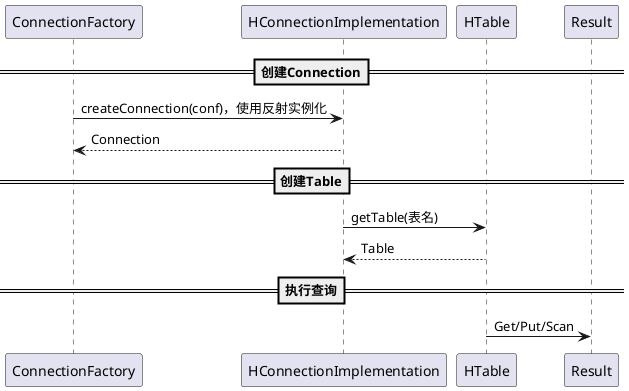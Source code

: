 @startuml
==创建Connection==
ConnectionFactory -> HConnectionImplementation : createConnection(conf)，使用反射实例化
HConnectionImplementation --> ConnectionFactory: Connection
==创建Table==
HConnectionImplementation -> HTable :getTable(表名)
HTable --> HConnectionImplementation: Table
==执行查询==
HTable -> Result : Get/Put/Scan
@enduml